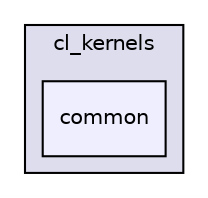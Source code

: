 digraph "src/core/CL/cl_kernels/common" {
  compound=true
  node [ fontsize="10", fontname="Helvetica"];
  edge [ labelfontsize="10", labelfontname="Helvetica"];
  subgraph clusterdir_25885286e9dad4fa105b7b25a8031bbf {
    graph [ bgcolor="#ddddee", pencolor="black", label="cl_kernels" fontname="Helvetica", fontsize="10", URL="dir_25885286e9dad4fa105b7b25a8031bbf.xhtml"]
  dir_a50b9933354d81525095b5e7ad336497 [shape=box, label="common", style="filled", fillcolor="#eeeeff", pencolor="black", URL="dir_a50b9933354d81525095b5e7ad336497.xhtml"];
  }
}
